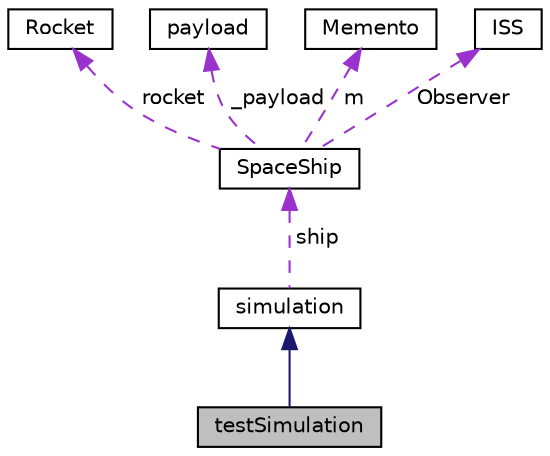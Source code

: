 digraph "testSimulation"
{
 // LATEX_PDF_SIZE
  edge [fontname="Helvetica",fontsize="10",labelfontname="Helvetica",labelfontsize="10"];
  node [fontname="Helvetica",fontsize="10",shape=record];
  Node1 [label="testSimulation",height=0.2,width=0.4,color="black", fillcolor="grey75", style="filled", fontcolor="black",tooltip=" "];
  Node2 -> Node1 [dir="back",color="midnightblue",fontsize="10",style="solid",fontname="Helvetica"];
  Node2 [label="simulation",height=0.2,width=0.4,color="black", fillcolor="white", style="filled",URL="$classsimulation.html",tooltip="simulation class"];
  Node3 -> Node2 [dir="back",color="darkorchid3",fontsize="10",style="dashed",label=" ship" ,fontname="Helvetica"];
  Node3 [label="SpaceShip",height=0.2,width=0.4,color="black", fillcolor="white", style="filled",URL="$classSpaceShip.html",tooltip="SpaceShip class."];
  Node4 -> Node3 [dir="back",color="darkorchid3",fontsize="10",style="dashed",label=" rocket" ,fontname="Helvetica"];
  Node4 [label="Rocket",height=0.2,width=0.4,color="black", fillcolor="white", style="filled",URL="$classRocket.html",tooltip="Declares the interface for all objects in the composition."];
  Node5 -> Node3 [dir="back",color="darkorchid3",fontsize="10",style="dashed",label=" _payload" ,fontname="Helvetica"];
  Node5 [label="payload",height=0.2,width=0.4,color="black", fillcolor="white", style="filled",URL="$classpayload.html",tooltip="payload Class"];
  Node6 -> Node3 [dir="back",color="darkorchid3",fontsize="10",style="dashed",label=" m" ,fontname="Helvetica"];
  Node6 [label="Memento",height=0.2,width=0.4,color="black", fillcolor="white", style="filled",URL="$classMemento.html",tooltip=" "];
  Node7 -> Node3 [dir="back",color="darkorchid3",fontsize="10",style="dashed",label=" Observer" ,fontname="Helvetica"];
  Node7 [label="ISS",height=0.2,width=0.4,color="black", fillcolor="white", style="filled",URL="$classISS.html",tooltip="ISS class."];
}
